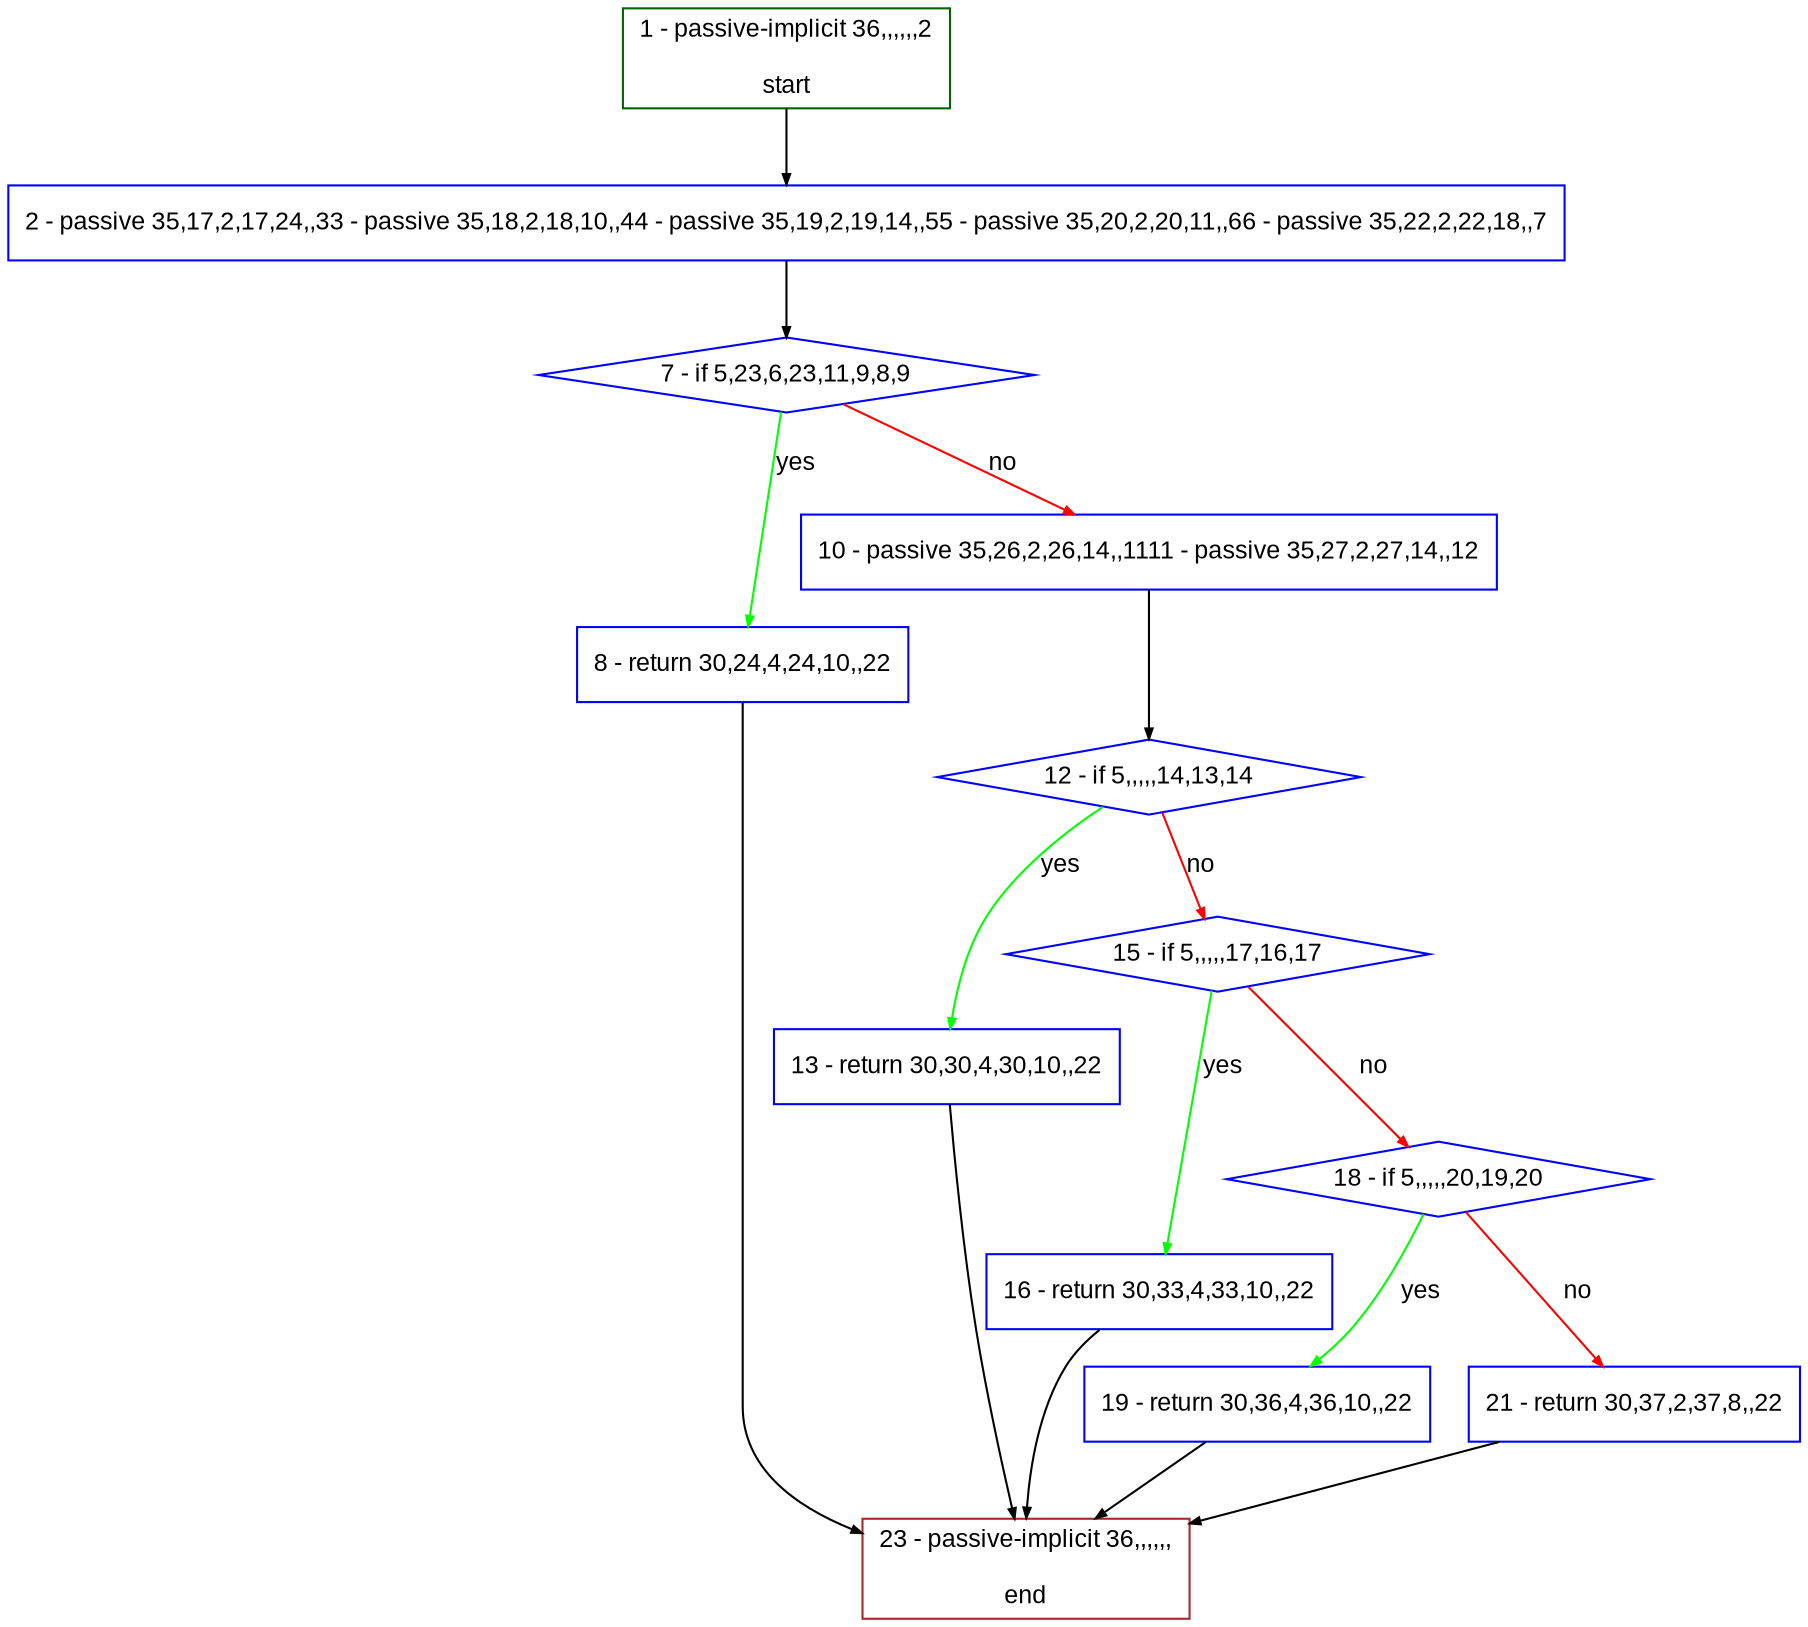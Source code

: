 digraph "" {
  graph [bgcolor="white", fillcolor="#FFFFCC", pack="true", packmode="clust", fontname="Arial", label="", fontsize="12", compound="true", style="rounded,filled"];
  node [node_initialized="no", fillcolor="white", fontname="Arial", label="", color="grey", fontsize="12", fixedsize="false", compound="true", shape="rectangle", style="filled"];
  edge [arrowtail="none", lhead="", fontcolor="black", fontname="Arial", label="", color="black", fontsize="12", arrowhead="normal", arrowsize="0.5", compound="true", ltail="", dir="forward"];
  __N1 [fillcolor="#ffffff", label="2 - passive 35,17,2,17,24,,33 - passive 35,18,2,18,10,,44 - passive 35,19,2,19,14,,55 - passive 35,20,2,20,11,,66 - passive 35,22,2,22,18,,7", color="#0000ff", shape="box", style="filled"];
  __N2 [fillcolor="#ffffff", label="1 - passive-implicit 36,,,,,,2\n\nstart", color="#006400", shape="box", style="filled"];
  __N3 [fillcolor="#ffffff", label="7 - if 5,23,6,23,11,9,8,9", color="#0000ff", shape="diamond", style="filled"];
  __N4 [fillcolor="#ffffff", label="8 - return 30,24,4,24,10,,22", color="#0000ff", shape="box", style="filled"];
  __N5 [fillcolor="#ffffff", label="10 - passive 35,26,2,26,14,,1111 - passive 35,27,2,27,14,,12", color="#0000ff", shape="box", style="filled"];
  __N6 [fillcolor="#ffffff", label="23 - passive-implicit 36,,,,,,\n\nend", color="#a52a2a", shape="box", style="filled"];
  __N7 [fillcolor="#ffffff", label="12 - if 5,,,,,14,13,14", color="#0000ff", shape="diamond", style="filled"];
  __N8 [fillcolor="#ffffff", label="13 - return 30,30,4,30,10,,22", color="#0000ff", shape="box", style="filled"];
  __N9 [fillcolor="#ffffff", label="15 - if 5,,,,,17,16,17", color="#0000ff", shape="diamond", style="filled"];
  __N10 [fillcolor="#ffffff", label="16 - return 30,33,4,33,10,,22", color="#0000ff", shape="box", style="filled"];
  __N11 [fillcolor="#ffffff", label="18 - if 5,,,,,20,19,20", color="#0000ff", shape="diamond", style="filled"];
  __N12 [fillcolor="#ffffff", label="19 - return 30,36,4,36,10,,22", color="#0000ff", shape="box", style="filled"];
  __N13 [fillcolor="#ffffff", label="21 - return 30,37,2,37,8,,22", color="#0000ff", shape="box", style="filled"];
  __N2 -> __N1 [arrowtail="none", color="#000000", label="", arrowhead="normal", dir="forward"];
  __N1 -> __N3 [arrowtail="none", color="#000000", label="", arrowhead="normal", dir="forward"];
  __N3 -> __N4 [arrowtail="none", color="#00ff00", label="yes", arrowhead="normal", dir="forward"];
  __N3 -> __N5 [arrowtail="none", color="#ff0000", label="no", arrowhead="normal", dir="forward"];
  __N4 -> __N6 [arrowtail="none", color="#000000", label="", arrowhead="normal", dir="forward"];
  __N5 -> __N7 [arrowtail="none", color="#000000", label="", arrowhead="normal", dir="forward"];
  __N7 -> __N8 [arrowtail="none", color="#00ff00", label="yes", arrowhead="normal", dir="forward"];
  __N7 -> __N9 [arrowtail="none", color="#ff0000", label="no", arrowhead="normal", dir="forward"];
  __N8 -> __N6 [arrowtail="none", color="#000000", label="", arrowhead="normal", dir="forward"];
  __N9 -> __N10 [arrowtail="none", color="#00ff00", label="yes", arrowhead="normal", dir="forward"];
  __N9 -> __N11 [arrowtail="none", color="#ff0000", label="no", arrowhead="normal", dir="forward"];
  __N10 -> __N6 [arrowtail="none", color="#000000", label="", arrowhead="normal", dir="forward"];
  __N11 -> __N12 [arrowtail="none", color="#00ff00", label="yes", arrowhead="normal", dir="forward"];
  __N11 -> __N13 [arrowtail="none", color="#ff0000", label="no", arrowhead="normal", dir="forward"];
  __N12 -> __N6 [arrowtail="none", color="#000000", label="", arrowhead="normal", dir="forward"];
  __N13 -> __N6 [arrowtail="none", color="#000000", label="", arrowhead="normal", dir="forward"];
}
